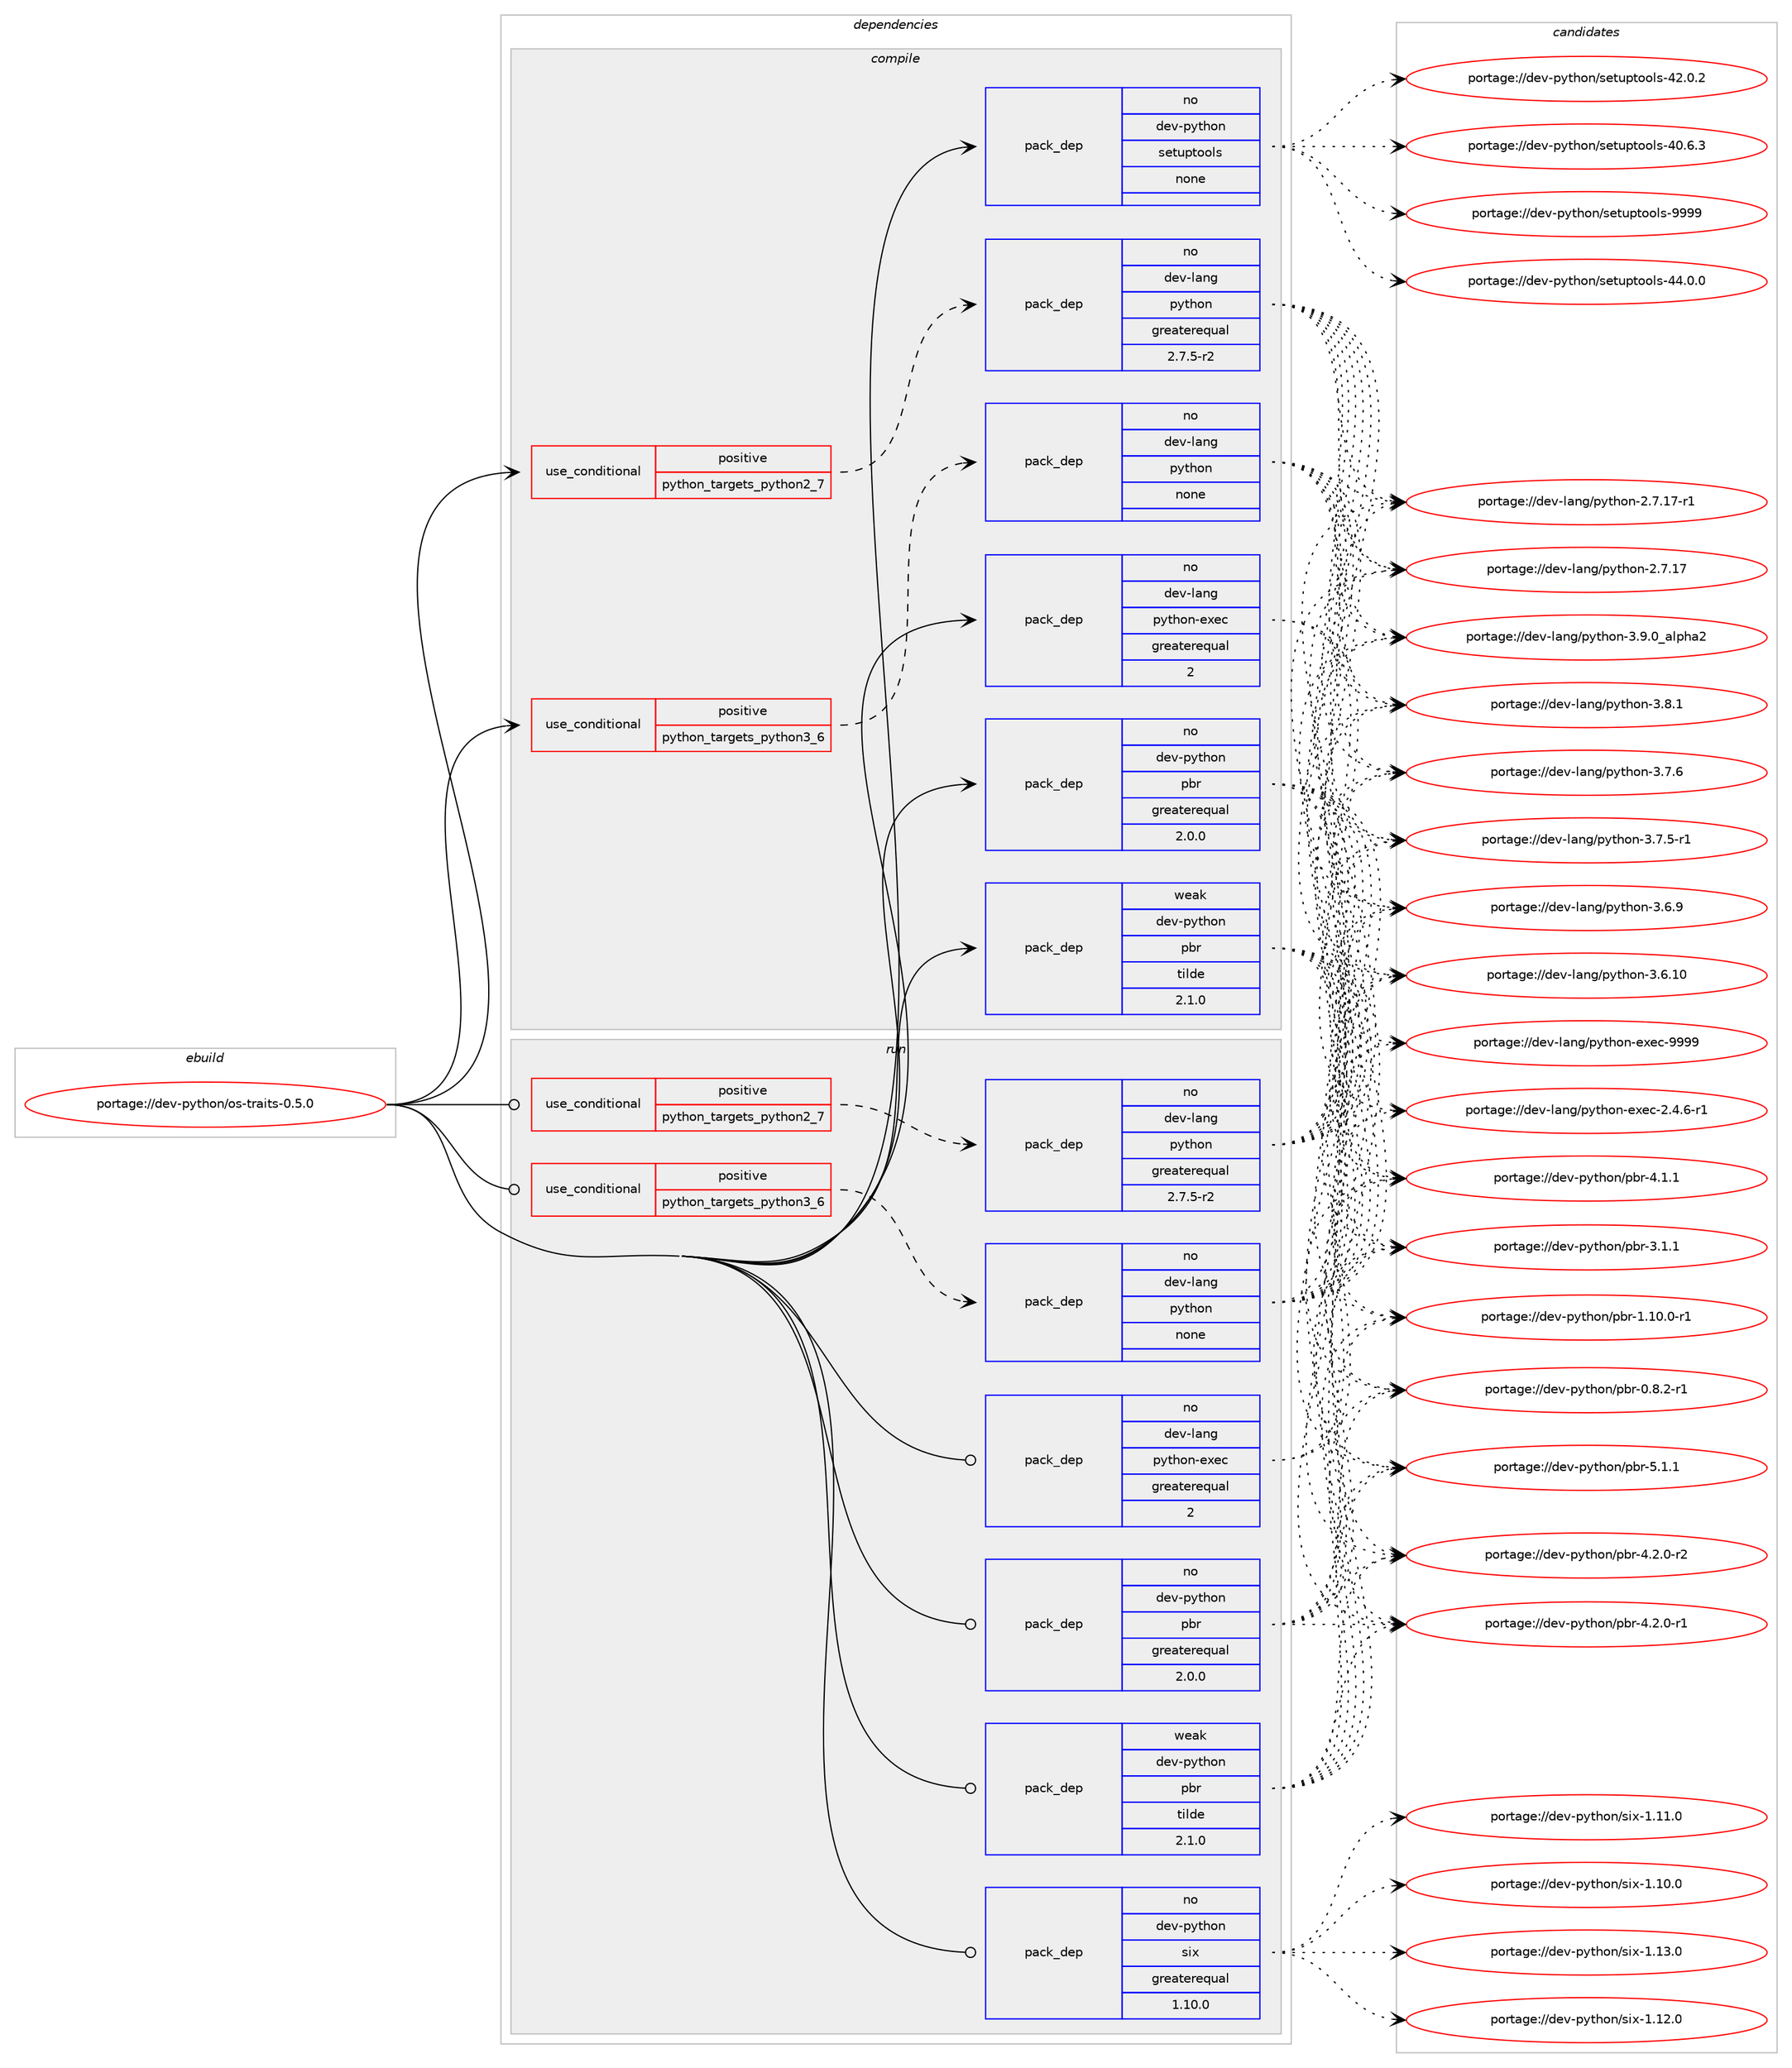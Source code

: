 digraph prolog {

# *************
# Graph options
# *************

newrank=true;
concentrate=true;
compound=true;
graph [rankdir=LR,fontname=Helvetica,fontsize=10,ranksep=1.5];#, ranksep=2.5, nodesep=0.2];
edge  [arrowhead=vee];
node  [fontname=Helvetica,fontsize=10];

# **********
# The ebuild
# **********

subgraph cluster_leftcol {
color=gray;
label=<<i>ebuild</i>>;
id [label="portage://dev-python/os-traits-0.5.0", color=red, width=4, href="../dev-python/os-traits-0.5.0.svg"];
}

# ****************
# The dependencies
# ****************

subgraph cluster_midcol {
color=gray;
label=<<i>dependencies</i>>;
subgraph cluster_compile {
fillcolor="#eeeeee";
style=filled;
label=<<i>compile</i>>;
subgraph cond111789 {
dependency446412 [label=<<TABLE BORDER="0" CELLBORDER="1" CELLSPACING="0" CELLPADDING="4"><TR><TD ROWSPAN="3" CELLPADDING="10">use_conditional</TD></TR><TR><TD>positive</TD></TR><TR><TD>python_targets_python2_7</TD></TR></TABLE>>, shape=none, color=red];
subgraph pack329648 {
dependency446413 [label=<<TABLE BORDER="0" CELLBORDER="1" CELLSPACING="0" CELLPADDING="4" WIDTH="220"><TR><TD ROWSPAN="6" CELLPADDING="30">pack_dep</TD></TR><TR><TD WIDTH="110">no</TD></TR><TR><TD>dev-lang</TD></TR><TR><TD>python</TD></TR><TR><TD>greaterequal</TD></TR><TR><TD>2.7.5-r2</TD></TR></TABLE>>, shape=none, color=blue];
}
dependency446412:e -> dependency446413:w [weight=20,style="dashed",arrowhead="vee"];
}
id:e -> dependency446412:w [weight=20,style="solid",arrowhead="vee"];
subgraph cond111790 {
dependency446414 [label=<<TABLE BORDER="0" CELLBORDER="1" CELLSPACING="0" CELLPADDING="4"><TR><TD ROWSPAN="3" CELLPADDING="10">use_conditional</TD></TR><TR><TD>positive</TD></TR><TR><TD>python_targets_python3_6</TD></TR></TABLE>>, shape=none, color=red];
subgraph pack329649 {
dependency446415 [label=<<TABLE BORDER="0" CELLBORDER="1" CELLSPACING="0" CELLPADDING="4" WIDTH="220"><TR><TD ROWSPAN="6" CELLPADDING="30">pack_dep</TD></TR><TR><TD WIDTH="110">no</TD></TR><TR><TD>dev-lang</TD></TR><TR><TD>python</TD></TR><TR><TD>none</TD></TR><TR><TD></TD></TR></TABLE>>, shape=none, color=blue];
}
dependency446414:e -> dependency446415:w [weight=20,style="dashed",arrowhead="vee"];
}
id:e -> dependency446414:w [weight=20,style="solid",arrowhead="vee"];
subgraph pack329650 {
dependency446416 [label=<<TABLE BORDER="0" CELLBORDER="1" CELLSPACING="0" CELLPADDING="4" WIDTH="220"><TR><TD ROWSPAN="6" CELLPADDING="30">pack_dep</TD></TR><TR><TD WIDTH="110">no</TD></TR><TR><TD>dev-lang</TD></TR><TR><TD>python-exec</TD></TR><TR><TD>greaterequal</TD></TR><TR><TD>2</TD></TR></TABLE>>, shape=none, color=blue];
}
id:e -> dependency446416:w [weight=20,style="solid",arrowhead="vee"];
subgraph pack329651 {
dependency446417 [label=<<TABLE BORDER="0" CELLBORDER="1" CELLSPACING="0" CELLPADDING="4" WIDTH="220"><TR><TD ROWSPAN="6" CELLPADDING="30">pack_dep</TD></TR><TR><TD WIDTH="110">no</TD></TR><TR><TD>dev-python</TD></TR><TR><TD>pbr</TD></TR><TR><TD>greaterequal</TD></TR><TR><TD>2.0.0</TD></TR></TABLE>>, shape=none, color=blue];
}
id:e -> dependency446417:w [weight=20,style="solid",arrowhead="vee"];
subgraph pack329652 {
dependency446418 [label=<<TABLE BORDER="0" CELLBORDER="1" CELLSPACING="0" CELLPADDING="4" WIDTH="220"><TR><TD ROWSPAN="6" CELLPADDING="30">pack_dep</TD></TR><TR><TD WIDTH="110">no</TD></TR><TR><TD>dev-python</TD></TR><TR><TD>setuptools</TD></TR><TR><TD>none</TD></TR><TR><TD></TD></TR></TABLE>>, shape=none, color=blue];
}
id:e -> dependency446418:w [weight=20,style="solid",arrowhead="vee"];
subgraph pack329653 {
dependency446419 [label=<<TABLE BORDER="0" CELLBORDER="1" CELLSPACING="0" CELLPADDING="4" WIDTH="220"><TR><TD ROWSPAN="6" CELLPADDING="30">pack_dep</TD></TR><TR><TD WIDTH="110">weak</TD></TR><TR><TD>dev-python</TD></TR><TR><TD>pbr</TD></TR><TR><TD>tilde</TD></TR><TR><TD>2.1.0</TD></TR></TABLE>>, shape=none, color=blue];
}
id:e -> dependency446419:w [weight=20,style="solid",arrowhead="vee"];
}
subgraph cluster_compileandrun {
fillcolor="#eeeeee";
style=filled;
label=<<i>compile and run</i>>;
}
subgraph cluster_run {
fillcolor="#eeeeee";
style=filled;
label=<<i>run</i>>;
subgraph cond111791 {
dependency446420 [label=<<TABLE BORDER="0" CELLBORDER="1" CELLSPACING="0" CELLPADDING="4"><TR><TD ROWSPAN="3" CELLPADDING="10">use_conditional</TD></TR><TR><TD>positive</TD></TR><TR><TD>python_targets_python2_7</TD></TR></TABLE>>, shape=none, color=red];
subgraph pack329654 {
dependency446421 [label=<<TABLE BORDER="0" CELLBORDER="1" CELLSPACING="0" CELLPADDING="4" WIDTH="220"><TR><TD ROWSPAN="6" CELLPADDING="30">pack_dep</TD></TR><TR><TD WIDTH="110">no</TD></TR><TR><TD>dev-lang</TD></TR><TR><TD>python</TD></TR><TR><TD>greaterequal</TD></TR><TR><TD>2.7.5-r2</TD></TR></TABLE>>, shape=none, color=blue];
}
dependency446420:e -> dependency446421:w [weight=20,style="dashed",arrowhead="vee"];
}
id:e -> dependency446420:w [weight=20,style="solid",arrowhead="odot"];
subgraph cond111792 {
dependency446422 [label=<<TABLE BORDER="0" CELLBORDER="1" CELLSPACING="0" CELLPADDING="4"><TR><TD ROWSPAN="3" CELLPADDING="10">use_conditional</TD></TR><TR><TD>positive</TD></TR><TR><TD>python_targets_python3_6</TD></TR></TABLE>>, shape=none, color=red];
subgraph pack329655 {
dependency446423 [label=<<TABLE BORDER="0" CELLBORDER="1" CELLSPACING="0" CELLPADDING="4" WIDTH="220"><TR><TD ROWSPAN="6" CELLPADDING="30">pack_dep</TD></TR><TR><TD WIDTH="110">no</TD></TR><TR><TD>dev-lang</TD></TR><TR><TD>python</TD></TR><TR><TD>none</TD></TR><TR><TD></TD></TR></TABLE>>, shape=none, color=blue];
}
dependency446422:e -> dependency446423:w [weight=20,style="dashed",arrowhead="vee"];
}
id:e -> dependency446422:w [weight=20,style="solid",arrowhead="odot"];
subgraph pack329656 {
dependency446424 [label=<<TABLE BORDER="0" CELLBORDER="1" CELLSPACING="0" CELLPADDING="4" WIDTH="220"><TR><TD ROWSPAN="6" CELLPADDING="30">pack_dep</TD></TR><TR><TD WIDTH="110">no</TD></TR><TR><TD>dev-lang</TD></TR><TR><TD>python-exec</TD></TR><TR><TD>greaterequal</TD></TR><TR><TD>2</TD></TR></TABLE>>, shape=none, color=blue];
}
id:e -> dependency446424:w [weight=20,style="solid",arrowhead="odot"];
subgraph pack329657 {
dependency446425 [label=<<TABLE BORDER="0" CELLBORDER="1" CELLSPACING="0" CELLPADDING="4" WIDTH="220"><TR><TD ROWSPAN="6" CELLPADDING="30">pack_dep</TD></TR><TR><TD WIDTH="110">no</TD></TR><TR><TD>dev-python</TD></TR><TR><TD>pbr</TD></TR><TR><TD>greaterequal</TD></TR><TR><TD>2.0.0</TD></TR></TABLE>>, shape=none, color=blue];
}
id:e -> dependency446425:w [weight=20,style="solid",arrowhead="odot"];
subgraph pack329658 {
dependency446426 [label=<<TABLE BORDER="0" CELLBORDER="1" CELLSPACING="0" CELLPADDING="4" WIDTH="220"><TR><TD ROWSPAN="6" CELLPADDING="30">pack_dep</TD></TR><TR><TD WIDTH="110">no</TD></TR><TR><TD>dev-python</TD></TR><TR><TD>six</TD></TR><TR><TD>greaterequal</TD></TR><TR><TD>1.10.0</TD></TR></TABLE>>, shape=none, color=blue];
}
id:e -> dependency446426:w [weight=20,style="solid",arrowhead="odot"];
subgraph pack329659 {
dependency446427 [label=<<TABLE BORDER="0" CELLBORDER="1" CELLSPACING="0" CELLPADDING="4" WIDTH="220"><TR><TD ROWSPAN="6" CELLPADDING="30">pack_dep</TD></TR><TR><TD WIDTH="110">weak</TD></TR><TR><TD>dev-python</TD></TR><TR><TD>pbr</TD></TR><TR><TD>tilde</TD></TR><TR><TD>2.1.0</TD></TR></TABLE>>, shape=none, color=blue];
}
id:e -> dependency446427:w [weight=20,style="solid",arrowhead="odot"];
}
}

# **************
# The candidates
# **************

subgraph cluster_choices {
rank=same;
color=gray;
label=<<i>candidates</i>>;

subgraph choice329648 {
color=black;
nodesep=1;
choice10010111845108971101034711212111610411111045514657464895971081121049750 [label="portage://dev-lang/python-3.9.0_alpha2", color=red, width=4,href="../dev-lang/python-3.9.0_alpha2.svg"];
choice100101118451089711010347112121116104111110455146564649 [label="portage://dev-lang/python-3.8.1", color=red, width=4,href="../dev-lang/python-3.8.1.svg"];
choice100101118451089711010347112121116104111110455146554654 [label="portage://dev-lang/python-3.7.6", color=red, width=4,href="../dev-lang/python-3.7.6.svg"];
choice1001011184510897110103471121211161041111104551465546534511449 [label="portage://dev-lang/python-3.7.5-r1", color=red, width=4,href="../dev-lang/python-3.7.5-r1.svg"];
choice100101118451089711010347112121116104111110455146544657 [label="portage://dev-lang/python-3.6.9", color=red, width=4,href="../dev-lang/python-3.6.9.svg"];
choice10010111845108971101034711212111610411111045514654464948 [label="portage://dev-lang/python-3.6.10", color=red, width=4,href="../dev-lang/python-3.6.10.svg"];
choice100101118451089711010347112121116104111110455046554649554511449 [label="portage://dev-lang/python-2.7.17-r1", color=red, width=4,href="../dev-lang/python-2.7.17-r1.svg"];
choice10010111845108971101034711212111610411111045504655464955 [label="portage://dev-lang/python-2.7.17", color=red, width=4,href="../dev-lang/python-2.7.17.svg"];
dependency446413:e -> choice10010111845108971101034711212111610411111045514657464895971081121049750:w [style=dotted,weight="100"];
dependency446413:e -> choice100101118451089711010347112121116104111110455146564649:w [style=dotted,weight="100"];
dependency446413:e -> choice100101118451089711010347112121116104111110455146554654:w [style=dotted,weight="100"];
dependency446413:e -> choice1001011184510897110103471121211161041111104551465546534511449:w [style=dotted,weight="100"];
dependency446413:e -> choice100101118451089711010347112121116104111110455146544657:w [style=dotted,weight="100"];
dependency446413:e -> choice10010111845108971101034711212111610411111045514654464948:w [style=dotted,weight="100"];
dependency446413:e -> choice100101118451089711010347112121116104111110455046554649554511449:w [style=dotted,weight="100"];
dependency446413:e -> choice10010111845108971101034711212111610411111045504655464955:w [style=dotted,weight="100"];
}
subgraph choice329649 {
color=black;
nodesep=1;
choice10010111845108971101034711212111610411111045514657464895971081121049750 [label="portage://dev-lang/python-3.9.0_alpha2", color=red, width=4,href="../dev-lang/python-3.9.0_alpha2.svg"];
choice100101118451089711010347112121116104111110455146564649 [label="portage://dev-lang/python-3.8.1", color=red, width=4,href="../dev-lang/python-3.8.1.svg"];
choice100101118451089711010347112121116104111110455146554654 [label="portage://dev-lang/python-3.7.6", color=red, width=4,href="../dev-lang/python-3.7.6.svg"];
choice1001011184510897110103471121211161041111104551465546534511449 [label="portage://dev-lang/python-3.7.5-r1", color=red, width=4,href="../dev-lang/python-3.7.5-r1.svg"];
choice100101118451089711010347112121116104111110455146544657 [label="portage://dev-lang/python-3.6.9", color=red, width=4,href="../dev-lang/python-3.6.9.svg"];
choice10010111845108971101034711212111610411111045514654464948 [label="portage://dev-lang/python-3.6.10", color=red, width=4,href="../dev-lang/python-3.6.10.svg"];
choice100101118451089711010347112121116104111110455046554649554511449 [label="portage://dev-lang/python-2.7.17-r1", color=red, width=4,href="../dev-lang/python-2.7.17-r1.svg"];
choice10010111845108971101034711212111610411111045504655464955 [label="portage://dev-lang/python-2.7.17", color=red, width=4,href="../dev-lang/python-2.7.17.svg"];
dependency446415:e -> choice10010111845108971101034711212111610411111045514657464895971081121049750:w [style=dotted,weight="100"];
dependency446415:e -> choice100101118451089711010347112121116104111110455146564649:w [style=dotted,weight="100"];
dependency446415:e -> choice100101118451089711010347112121116104111110455146554654:w [style=dotted,weight="100"];
dependency446415:e -> choice1001011184510897110103471121211161041111104551465546534511449:w [style=dotted,weight="100"];
dependency446415:e -> choice100101118451089711010347112121116104111110455146544657:w [style=dotted,weight="100"];
dependency446415:e -> choice10010111845108971101034711212111610411111045514654464948:w [style=dotted,weight="100"];
dependency446415:e -> choice100101118451089711010347112121116104111110455046554649554511449:w [style=dotted,weight="100"];
dependency446415:e -> choice10010111845108971101034711212111610411111045504655464955:w [style=dotted,weight="100"];
}
subgraph choice329650 {
color=black;
nodesep=1;
choice10010111845108971101034711212111610411111045101120101994557575757 [label="portage://dev-lang/python-exec-9999", color=red, width=4,href="../dev-lang/python-exec-9999.svg"];
choice10010111845108971101034711212111610411111045101120101994550465246544511449 [label="portage://dev-lang/python-exec-2.4.6-r1", color=red, width=4,href="../dev-lang/python-exec-2.4.6-r1.svg"];
dependency446416:e -> choice10010111845108971101034711212111610411111045101120101994557575757:w [style=dotted,weight="100"];
dependency446416:e -> choice10010111845108971101034711212111610411111045101120101994550465246544511449:w [style=dotted,weight="100"];
}
subgraph choice329651 {
color=black;
nodesep=1;
choice100101118451121211161041111104711298114455346494649 [label="portage://dev-python/pbr-5.1.1", color=red, width=4,href="../dev-python/pbr-5.1.1.svg"];
choice1001011184511212111610411111047112981144552465046484511450 [label="portage://dev-python/pbr-4.2.0-r2", color=red, width=4,href="../dev-python/pbr-4.2.0-r2.svg"];
choice1001011184511212111610411111047112981144552465046484511449 [label="portage://dev-python/pbr-4.2.0-r1", color=red, width=4,href="../dev-python/pbr-4.2.0-r1.svg"];
choice100101118451121211161041111104711298114455246494649 [label="portage://dev-python/pbr-4.1.1", color=red, width=4,href="../dev-python/pbr-4.1.1.svg"];
choice100101118451121211161041111104711298114455146494649 [label="portage://dev-python/pbr-3.1.1", color=red, width=4,href="../dev-python/pbr-3.1.1.svg"];
choice100101118451121211161041111104711298114454946494846484511449 [label="portage://dev-python/pbr-1.10.0-r1", color=red, width=4,href="../dev-python/pbr-1.10.0-r1.svg"];
choice1001011184511212111610411111047112981144548465646504511449 [label="portage://dev-python/pbr-0.8.2-r1", color=red, width=4,href="../dev-python/pbr-0.8.2-r1.svg"];
dependency446417:e -> choice100101118451121211161041111104711298114455346494649:w [style=dotted,weight="100"];
dependency446417:e -> choice1001011184511212111610411111047112981144552465046484511450:w [style=dotted,weight="100"];
dependency446417:e -> choice1001011184511212111610411111047112981144552465046484511449:w [style=dotted,weight="100"];
dependency446417:e -> choice100101118451121211161041111104711298114455246494649:w [style=dotted,weight="100"];
dependency446417:e -> choice100101118451121211161041111104711298114455146494649:w [style=dotted,weight="100"];
dependency446417:e -> choice100101118451121211161041111104711298114454946494846484511449:w [style=dotted,weight="100"];
dependency446417:e -> choice1001011184511212111610411111047112981144548465646504511449:w [style=dotted,weight="100"];
}
subgraph choice329652 {
color=black;
nodesep=1;
choice10010111845112121116104111110471151011161171121161111111081154557575757 [label="portage://dev-python/setuptools-9999", color=red, width=4,href="../dev-python/setuptools-9999.svg"];
choice100101118451121211161041111104711510111611711211611111110811545525246484648 [label="portage://dev-python/setuptools-44.0.0", color=red, width=4,href="../dev-python/setuptools-44.0.0.svg"];
choice100101118451121211161041111104711510111611711211611111110811545525046484650 [label="portage://dev-python/setuptools-42.0.2", color=red, width=4,href="../dev-python/setuptools-42.0.2.svg"];
choice100101118451121211161041111104711510111611711211611111110811545524846544651 [label="portage://dev-python/setuptools-40.6.3", color=red, width=4,href="../dev-python/setuptools-40.6.3.svg"];
dependency446418:e -> choice10010111845112121116104111110471151011161171121161111111081154557575757:w [style=dotted,weight="100"];
dependency446418:e -> choice100101118451121211161041111104711510111611711211611111110811545525246484648:w [style=dotted,weight="100"];
dependency446418:e -> choice100101118451121211161041111104711510111611711211611111110811545525046484650:w [style=dotted,weight="100"];
dependency446418:e -> choice100101118451121211161041111104711510111611711211611111110811545524846544651:w [style=dotted,weight="100"];
}
subgraph choice329653 {
color=black;
nodesep=1;
choice100101118451121211161041111104711298114455346494649 [label="portage://dev-python/pbr-5.1.1", color=red, width=4,href="../dev-python/pbr-5.1.1.svg"];
choice1001011184511212111610411111047112981144552465046484511450 [label="portage://dev-python/pbr-4.2.0-r2", color=red, width=4,href="../dev-python/pbr-4.2.0-r2.svg"];
choice1001011184511212111610411111047112981144552465046484511449 [label="portage://dev-python/pbr-4.2.0-r1", color=red, width=4,href="../dev-python/pbr-4.2.0-r1.svg"];
choice100101118451121211161041111104711298114455246494649 [label="portage://dev-python/pbr-4.1.1", color=red, width=4,href="../dev-python/pbr-4.1.1.svg"];
choice100101118451121211161041111104711298114455146494649 [label="portage://dev-python/pbr-3.1.1", color=red, width=4,href="../dev-python/pbr-3.1.1.svg"];
choice100101118451121211161041111104711298114454946494846484511449 [label="portage://dev-python/pbr-1.10.0-r1", color=red, width=4,href="../dev-python/pbr-1.10.0-r1.svg"];
choice1001011184511212111610411111047112981144548465646504511449 [label="portage://dev-python/pbr-0.8.2-r1", color=red, width=4,href="../dev-python/pbr-0.8.2-r1.svg"];
dependency446419:e -> choice100101118451121211161041111104711298114455346494649:w [style=dotted,weight="100"];
dependency446419:e -> choice1001011184511212111610411111047112981144552465046484511450:w [style=dotted,weight="100"];
dependency446419:e -> choice1001011184511212111610411111047112981144552465046484511449:w [style=dotted,weight="100"];
dependency446419:e -> choice100101118451121211161041111104711298114455246494649:w [style=dotted,weight="100"];
dependency446419:e -> choice100101118451121211161041111104711298114455146494649:w [style=dotted,weight="100"];
dependency446419:e -> choice100101118451121211161041111104711298114454946494846484511449:w [style=dotted,weight="100"];
dependency446419:e -> choice1001011184511212111610411111047112981144548465646504511449:w [style=dotted,weight="100"];
}
subgraph choice329654 {
color=black;
nodesep=1;
choice10010111845108971101034711212111610411111045514657464895971081121049750 [label="portage://dev-lang/python-3.9.0_alpha2", color=red, width=4,href="../dev-lang/python-3.9.0_alpha2.svg"];
choice100101118451089711010347112121116104111110455146564649 [label="portage://dev-lang/python-3.8.1", color=red, width=4,href="../dev-lang/python-3.8.1.svg"];
choice100101118451089711010347112121116104111110455146554654 [label="portage://dev-lang/python-3.7.6", color=red, width=4,href="../dev-lang/python-3.7.6.svg"];
choice1001011184510897110103471121211161041111104551465546534511449 [label="portage://dev-lang/python-3.7.5-r1", color=red, width=4,href="../dev-lang/python-3.7.5-r1.svg"];
choice100101118451089711010347112121116104111110455146544657 [label="portage://dev-lang/python-3.6.9", color=red, width=4,href="../dev-lang/python-3.6.9.svg"];
choice10010111845108971101034711212111610411111045514654464948 [label="portage://dev-lang/python-3.6.10", color=red, width=4,href="../dev-lang/python-3.6.10.svg"];
choice100101118451089711010347112121116104111110455046554649554511449 [label="portage://dev-lang/python-2.7.17-r1", color=red, width=4,href="../dev-lang/python-2.7.17-r1.svg"];
choice10010111845108971101034711212111610411111045504655464955 [label="portage://dev-lang/python-2.7.17", color=red, width=4,href="../dev-lang/python-2.7.17.svg"];
dependency446421:e -> choice10010111845108971101034711212111610411111045514657464895971081121049750:w [style=dotted,weight="100"];
dependency446421:e -> choice100101118451089711010347112121116104111110455146564649:w [style=dotted,weight="100"];
dependency446421:e -> choice100101118451089711010347112121116104111110455146554654:w [style=dotted,weight="100"];
dependency446421:e -> choice1001011184510897110103471121211161041111104551465546534511449:w [style=dotted,weight="100"];
dependency446421:e -> choice100101118451089711010347112121116104111110455146544657:w [style=dotted,weight="100"];
dependency446421:e -> choice10010111845108971101034711212111610411111045514654464948:w [style=dotted,weight="100"];
dependency446421:e -> choice100101118451089711010347112121116104111110455046554649554511449:w [style=dotted,weight="100"];
dependency446421:e -> choice10010111845108971101034711212111610411111045504655464955:w [style=dotted,weight="100"];
}
subgraph choice329655 {
color=black;
nodesep=1;
choice10010111845108971101034711212111610411111045514657464895971081121049750 [label="portage://dev-lang/python-3.9.0_alpha2", color=red, width=4,href="../dev-lang/python-3.9.0_alpha2.svg"];
choice100101118451089711010347112121116104111110455146564649 [label="portage://dev-lang/python-3.8.1", color=red, width=4,href="../dev-lang/python-3.8.1.svg"];
choice100101118451089711010347112121116104111110455146554654 [label="portage://dev-lang/python-3.7.6", color=red, width=4,href="../dev-lang/python-3.7.6.svg"];
choice1001011184510897110103471121211161041111104551465546534511449 [label="portage://dev-lang/python-3.7.5-r1", color=red, width=4,href="../dev-lang/python-3.7.5-r1.svg"];
choice100101118451089711010347112121116104111110455146544657 [label="portage://dev-lang/python-3.6.9", color=red, width=4,href="../dev-lang/python-3.6.9.svg"];
choice10010111845108971101034711212111610411111045514654464948 [label="portage://dev-lang/python-3.6.10", color=red, width=4,href="../dev-lang/python-3.6.10.svg"];
choice100101118451089711010347112121116104111110455046554649554511449 [label="portage://dev-lang/python-2.7.17-r1", color=red, width=4,href="../dev-lang/python-2.7.17-r1.svg"];
choice10010111845108971101034711212111610411111045504655464955 [label="portage://dev-lang/python-2.7.17", color=red, width=4,href="../dev-lang/python-2.7.17.svg"];
dependency446423:e -> choice10010111845108971101034711212111610411111045514657464895971081121049750:w [style=dotted,weight="100"];
dependency446423:e -> choice100101118451089711010347112121116104111110455146564649:w [style=dotted,weight="100"];
dependency446423:e -> choice100101118451089711010347112121116104111110455146554654:w [style=dotted,weight="100"];
dependency446423:e -> choice1001011184510897110103471121211161041111104551465546534511449:w [style=dotted,weight="100"];
dependency446423:e -> choice100101118451089711010347112121116104111110455146544657:w [style=dotted,weight="100"];
dependency446423:e -> choice10010111845108971101034711212111610411111045514654464948:w [style=dotted,weight="100"];
dependency446423:e -> choice100101118451089711010347112121116104111110455046554649554511449:w [style=dotted,weight="100"];
dependency446423:e -> choice10010111845108971101034711212111610411111045504655464955:w [style=dotted,weight="100"];
}
subgraph choice329656 {
color=black;
nodesep=1;
choice10010111845108971101034711212111610411111045101120101994557575757 [label="portage://dev-lang/python-exec-9999", color=red, width=4,href="../dev-lang/python-exec-9999.svg"];
choice10010111845108971101034711212111610411111045101120101994550465246544511449 [label="portage://dev-lang/python-exec-2.4.6-r1", color=red, width=4,href="../dev-lang/python-exec-2.4.6-r1.svg"];
dependency446424:e -> choice10010111845108971101034711212111610411111045101120101994557575757:w [style=dotted,weight="100"];
dependency446424:e -> choice10010111845108971101034711212111610411111045101120101994550465246544511449:w [style=dotted,weight="100"];
}
subgraph choice329657 {
color=black;
nodesep=1;
choice100101118451121211161041111104711298114455346494649 [label="portage://dev-python/pbr-5.1.1", color=red, width=4,href="../dev-python/pbr-5.1.1.svg"];
choice1001011184511212111610411111047112981144552465046484511450 [label="portage://dev-python/pbr-4.2.0-r2", color=red, width=4,href="../dev-python/pbr-4.2.0-r2.svg"];
choice1001011184511212111610411111047112981144552465046484511449 [label="portage://dev-python/pbr-4.2.0-r1", color=red, width=4,href="../dev-python/pbr-4.2.0-r1.svg"];
choice100101118451121211161041111104711298114455246494649 [label="portage://dev-python/pbr-4.1.1", color=red, width=4,href="../dev-python/pbr-4.1.1.svg"];
choice100101118451121211161041111104711298114455146494649 [label="portage://dev-python/pbr-3.1.1", color=red, width=4,href="../dev-python/pbr-3.1.1.svg"];
choice100101118451121211161041111104711298114454946494846484511449 [label="portage://dev-python/pbr-1.10.0-r1", color=red, width=4,href="../dev-python/pbr-1.10.0-r1.svg"];
choice1001011184511212111610411111047112981144548465646504511449 [label="portage://dev-python/pbr-0.8.2-r1", color=red, width=4,href="../dev-python/pbr-0.8.2-r1.svg"];
dependency446425:e -> choice100101118451121211161041111104711298114455346494649:w [style=dotted,weight="100"];
dependency446425:e -> choice1001011184511212111610411111047112981144552465046484511450:w [style=dotted,weight="100"];
dependency446425:e -> choice1001011184511212111610411111047112981144552465046484511449:w [style=dotted,weight="100"];
dependency446425:e -> choice100101118451121211161041111104711298114455246494649:w [style=dotted,weight="100"];
dependency446425:e -> choice100101118451121211161041111104711298114455146494649:w [style=dotted,weight="100"];
dependency446425:e -> choice100101118451121211161041111104711298114454946494846484511449:w [style=dotted,weight="100"];
dependency446425:e -> choice1001011184511212111610411111047112981144548465646504511449:w [style=dotted,weight="100"];
}
subgraph choice329658 {
color=black;
nodesep=1;
choice100101118451121211161041111104711510512045494649514648 [label="portage://dev-python/six-1.13.0", color=red, width=4,href="../dev-python/six-1.13.0.svg"];
choice100101118451121211161041111104711510512045494649504648 [label="portage://dev-python/six-1.12.0", color=red, width=4,href="../dev-python/six-1.12.0.svg"];
choice100101118451121211161041111104711510512045494649494648 [label="portage://dev-python/six-1.11.0", color=red, width=4,href="../dev-python/six-1.11.0.svg"];
choice100101118451121211161041111104711510512045494649484648 [label="portage://dev-python/six-1.10.0", color=red, width=4,href="../dev-python/six-1.10.0.svg"];
dependency446426:e -> choice100101118451121211161041111104711510512045494649514648:w [style=dotted,weight="100"];
dependency446426:e -> choice100101118451121211161041111104711510512045494649504648:w [style=dotted,weight="100"];
dependency446426:e -> choice100101118451121211161041111104711510512045494649494648:w [style=dotted,weight="100"];
dependency446426:e -> choice100101118451121211161041111104711510512045494649484648:w [style=dotted,weight="100"];
}
subgraph choice329659 {
color=black;
nodesep=1;
choice100101118451121211161041111104711298114455346494649 [label="portage://dev-python/pbr-5.1.1", color=red, width=4,href="../dev-python/pbr-5.1.1.svg"];
choice1001011184511212111610411111047112981144552465046484511450 [label="portage://dev-python/pbr-4.2.0-r2", color=red, width=4,href="../dev-python/pbr-4.2.0-r2.svg"];
choice1001011184511212111610411111047112981144552465046484511449 [label="portage://dev-python/pbr-4.2.0-r1", color=red, width=4,href="../dev-python/pbr-4.2.0-r1.svg"];
choice100101118451121211161041111104711298114455246494649 [label="portage://dev-python/pbr-4.1.1", color=red, width=4,href="../dev-python/pbr-4.1.1.svg"];
choice100101118451121211161041111104711298114455146494649 [label="portage://dev-python/pbr-3.1.1", color=red, width=4,href="../dev-python/pbr-3.1.1.svg"];
choice100101118451121211161041111104711298114454946494846484511449 [label="portage://dev-python/pbr-1.10.0-r1", color=red, width=4,href="../dev-python/pbr-1.10.0-r1.svg"];
choice1001011184511212111610411111047112981144548465646504511449 [label="portage://dev-python/pbr-0.8.2-r1", color=red, width=4,href="../dev-python/pbr-0.8.2-r1.svg"];
dependency446427:e -> choice100101118451121211161041111104711298114455346494649:w [style=dotted,weight="100"];
dependency446427:e -> choice1001011184511212111610411111047112981144552465046484511450:w [style=dotted,weight="100"];
dependency446427:e -> choice1001011184511212111610411111047112981144552465046484511449:w [style=dotted,weight="100"];
dependency446427:e -> choice100101118451121211161041111104711298114455246494649:w [style=dotted,weight="100"];
dependency446427:e -> choice100101118451121211161041111104711298114455146494649:w [style=dotted,weight="100"];
dependency446427:e -> choice100101118451121211161041111104711298114454946494846484511449:w [style=dotted,weight="100"];
dependency446427:e -> choice1001011184511212111610411111047112981144548465646504511449:w [style=dotted,weight="100"];
}
}

}
